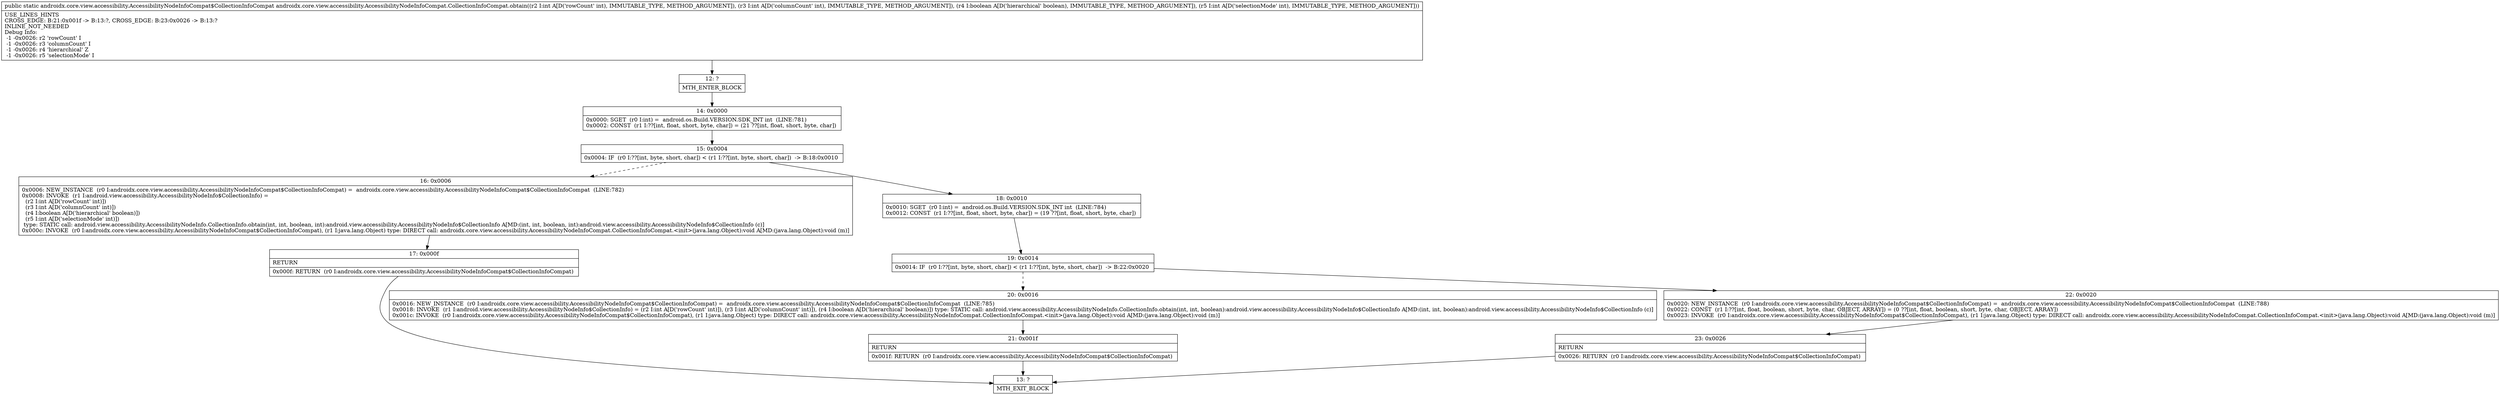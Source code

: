 digraph "CFG forandroidx.core.view.accessibility.AccessibilityNodeInfoCompat.CollectionInfoCompat.obtain(IIZI)Landroidx\/core\/view\/accessibility\/AccessibilityNodeInfoCompat$CollectionInfoCompat;" {
Node_12 [shape=record,label="{12\:\ ?|MTH_ENTER_BLOCK\l}"];
Node_14 [shape=record,label="{14\:\ 0x0000|0x0000: SGET  (r0 I:int) =  android.os.Build.VERSION.SDK_INT int  (LINE:781)\l0x0002: CONST  (r1 I:??[int, float, short, byte, char]) = (21 ??[int, float, short, byte, char]) \l}"];
Node_15 [shape=record,label="{15\:\ 0x0004|0x0004: IF  (r0 I:??[int, byte, short, char]) \< (r1 I:??[int, byte, short, char])  \-\> B:18:0x0010 \l}"];
Node_16 [shape=record,label="{16\:\ 0x0006|0x0006: NEW_INSTANCE  (r0 I:androidx.core.view.accessibility.AccessibilityNodeInfoCompat$CollectionInfoCompat) =  androidx.core.view.accessibility.AccessibilityNodeInfoCompat$CollectionInfoCompat  (LINE:782)\l0x0008: INVOKE  (r1 I:android.view.accessibility.AccessibilityNodeInfo$CollectionInfo) = \l  (r2 I:int A[D('rowCount' int)])\l  (r3 I:int A[D('columnCount' int)])\l  (r4 I:boolean A[D('hierarchical' boolean)])\l  (r5 I:int A[D('selectionMode' int)])\l type: STATIC call: android.view.accessibility.AccessibilityNodeInfo.CollectionInfo.obtain(int, int, boolean, int):android.view.accessibility.AccessibilityNodeInfo$CollectionInfo A[MD:(int, int, boolean, int):android.view.accessibility.AccessibilityNodeInfo$CollectionInfo (c)]\l0x000c: INVOKE  (r0 I:androidx.core.view.accessibility.AccessibilityNodeInfoCompat$CollectionInfoCompat), (r1 I:java.lang.Object) type: DIRECT call: androidx.core.view.accessibility.AccessibilityNodeInfoCompat.CollectionInfoCompat.\<init\>(java.lang.Object):void A[MD:(java.lang.Object):void (m)]\l}"];
Node_17 [shape=record,label="{17\:\ 0x000f|RETURN\l|0x000f: RETURN  (r0 I:androidx.core.view.accessibility.AccessibilityNodeInfoCompat$CollectionInfoCompat) \l}"];
Node_13 [shape=record,label="{13\:\ ?|MTH_EXIT_BLOCK\l}"];
Node_18 [shape=record,label="{18\:\ 0x0010|0x0010: SGET  (r0 I:int) =  android.os.Build.VERSION.SDK_INT int  (LINE:784)\l0x0012: CONST  (r1 I:??[int, float, short, byte, char]) = (19 ??[int, float, short, byte, char]) \l}"];
Node_19 [shape=record,label="{19\:\ 0x0014|0x0014: IF  (r0 I:??[int, byte, short, char]) \< (r1 I:??[int, byte, short, char])  \-\> B:22:0x0020 \l}"];
Node_20 [shape=record,label="{20\:\ 0x0016|0x0016: NEW_INSTANCE  (r0 I:androidx.core.view.accessibility.AccessibilityNodeInfoCompat$CollectionInfoCompat) =  androidx.core.view.accessibility.AccessibilityNodeInfoCompat$CollectionInfoCompat  (LINE:785)\l0x0018: INVOKE  (r1 I:android.view.accessibility.AccessibilityNodeInfo$CollectionInfo) = (r2 I:int A[D('rowCount' int)]), (r3 I:int A[D('columnCount' int)]), (r4 I:boolean A[D('hierarchical' boolean)]) type: STATIC call: android.view.accessibility.AccessibilityNodeInfo.CollectionInfo.obtain(int, int, boolean):android.view.accessibility.AccessibilityNodeInfo$CollectionInfo A[MD:(int, int, boolean):android.view.accessibility.AccessibilityNodeInfo$CollectionInfo (c)]\l0x001c: INVOKE  (r0 I:androidx.core.view.accessibility.AccessibilityNodeInfoCompat$CollectionInfoCompat), (r1 I:java.lang.Object) type: DIRECT call: androidx.core.view.accessibility.AccessibilityNodeInfoCompat.CollectionInfoCompat.\<init\>(java.lang.Object):void A[MD:(java.lang.Object):void (m)]\l}"];
Node_21 [shape=record,label="{21\:\ 0x001f|RETURN\l|0x001f: RETURN  (r0 I:androidx.core.view.accessibility.AccessibilityNodeInfoCompat$CollectionInfoCompat) \l}"];
Node_22 [shape=record,label="{22\:\ 0x0020|0x0020: NEW_INSTANCE  (r0 I:androidx.core.view.accessibility.AccessibilityNodeInfoCompat$CollectionInfoCompat) =  androidx.core.view.accessibility.AccessibilityNodeInfoCompat$CollectionInfoCompat  (LINE:788)\l0x0022: CONST  (r1 I:??[int, float, boolean, short, byte, char, OBJECT, ARRAY]) = (0 ??[int, float, boolean, short, byte, char, OBJECT, ARRAY]) \l0x0023: INVOKE  (r0 I:androidx.core.view.accessibility.AccessibilityNodeInfoCompat$CollectionInfoCompat), (r1 I:java.lang.Object) type: DIRECT call: androidx.core.view.accessibility.AccessibilityNodeInfoCompat.CollectionInfoCompat.\<init\>(java.lang.Object):void A[MD:(java.lang.Object):void (m)]\l}"];
Node_23 [shape=record,label="{23\:\ 0x0026|RETURN\l|0x0026: RETURN  (r0 I:androidx.core.view.accessibility.AccessibilityNodeInfoCompat$CollectionInfoCompat) \l}"];
MethodNode[shape=record,label="{public static androidx.core.view.accessibility.AccessibilityNodeInfoCompat$CollectionInfoCompat androidx.core.view.accessibility.AccessibilityNodeInfoCompat.CollectionInfoCompat.obtain((r2 I:int A[D('rowCount' int), IMMUTABLE_TYPE, METHOD_ARGUMENT]), (r3 I:int A[D('columnCount' int), IMMUTABLE_TYPE, METHOD_ARGUMENT]), (r4 I:boolean A[D('hierarchical' boolean), IMMUTABLE_TYPE, METHOD_ARGUMENT]), (r5 I:int A[D('selectionMode' int), IMMUTABLE_TYPE, METHOD_ARGUMENT]))  | USE_LINES_HINTS\lCROSS_EDGE: B:21:0x001f \-\> B:13:?, CROSS_EDGE: B:23:0x0026 \-\> B:13:?\lINLINE_NOT_NEEDED\lDebug Info:\l  \-1 \-0x0026: r2 'rowCount' I\l  \-1 \-0x0026: r3 'columnCount' I\l  \-1 \-0x0026: r4 'hierarchical' Z\l  \-1 \-0x0026: r5 'selectionMode' I\l}"];
MethodNode -> Node_12;Node_12 -> Node_14;
Node_14 -> Node_15;
Node_15 -> Node_16[style=dashed];
Node_15 -> Node_18;
Node_16 -> Node_17;
Node_17 -> Node_13;
Node_18 -> Node_19;
Node_19 -> Node_20[style=dashed];
Node_19 -> Node_22;
Node_20 -> Node_21;
Node_21 -> Node_13;
Node_22 -> Node_23;
Node_23 -> Node_13;
}

